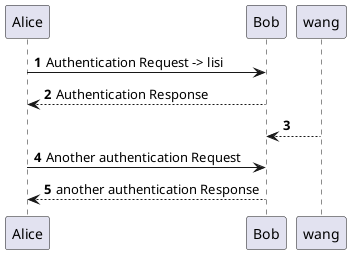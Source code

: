 @startuml
'https://plantuml.com/sequence-diagram

autonumber

Alice -> Bob: Authentication Request -> lisi
Bob --> Alice: Authentication Response
wang --> Bob

Alice -> Bob: Another authentication Request
Alice <-- Bob: another authentication Response
@enduml
